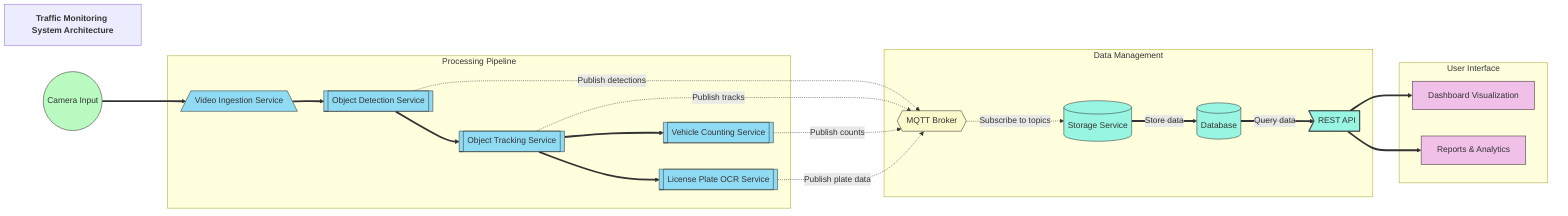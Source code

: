 flowchart LR
    title[<b>Traffic Monitoring System Architecture</b>]
    
    %% Main components with improved node shapes
    Camera((Camera Input))
    
    subgraph Processing["Processing Pipeline"]
        direction TB
        Video[/"Video Ingestion Service"\]
        Detection[["Object Detection Service"]]
        Tracking[["Object Tracking Service"]]
        Counting[["Vehicle Counting Service"]]
        OCR[["License Plate OCR Service"]]
    end
    
    subgraph DataFlow["Data Management"]
        direction TB
        MQTT{{MQTT Broker}}
        Storage[("Storage Service")]
        DB[(Database)]
        API>"REST API"]
    end
    
    subgraph UI["User Interface"]
        direction TB
        Dashboard["Dashboard Visualization"]
        Reports["Reports & Analytics"]
    end
    
    %% Flow between components with better arrow styling
    Camera ==> Video
    Video ==> Detection
    Detection ==> Tracking
    Tracking ==> Counting
    Tracking ==> OCR
    
    %% MQTT messaging with clear indication of published messages
    Detection -.->|"Publish detections"| MQTT
    Tracking -.->|"Publish tracks"| MQTT
    Counting -.->|"Publish counts"| MQTT
    OCR -.->|"Publish plate data"| MQTT
    
    %% Data storage flow
    MQTT -.->|"Subscribe to topics"| Storage
    Storage ==>|"Store data"| DB
    DB ==>|"Query data"| API
    
    %% Output visualization
    API ==> Dashboard
    API ==> Reports
    
    %% Styling
    classDef input fill:#b9fbc0,stroke:#333,stroke-width:1px
    classDef process fill:#90dbf4,stroke:#333,stroke-width:1px
    classDef messaging fill:#fbf8cc,stroke:#333,stroke-width:1px
    classDef storage fill:#98f5e1,stroke:#333,stroke-width:1px
    classDef ui fill:#f1c0e8,stroke:#333,stroke-width:1px
    
    class Camera input
    class Video,Detection,Tracking,Counting,OCR process
    class MQTT messaging
    class Storage,DB,API storage
    class Dashboard,Reports ui